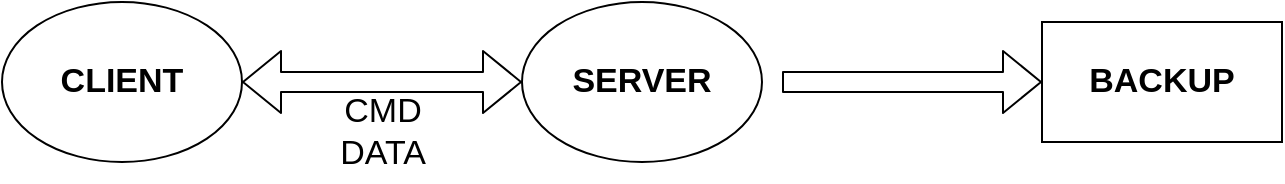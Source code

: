 <mxfile version="12.5.3" type="device"><diagram id="y89MrfWLMU9ORmujlVuL" name="Page-1"><mxGraphModel dx="866" dy="515" grid="1" gridSize="10" guides="1" tooltips="1" connect="1" arrows="1" fold="1" page="1" pageScale="1" pageWidth="827" pageHeight="1169" math="0" shadow="0"><root><mxCell id="0"/><mxCell id="1" parent="0"/><mxCell id="TcEiIGRqbE9srzs29XWU-2" value="CLIENT" style="ellipse;whiteSpace=wrap;html=1;fontStyle=1;fontSize=17;" vertex="1" parent="1"><mxGeometry x="60" y="40" width="120" height="80" as="geometry"/></mxCell><mxCell id="TcEiIGRqbE9srzs29XWU-3" value="SERVER" style="ellipse;whiteSpace=wrap;html=1;fontStyle=1;fontSize=17;" vertex="1" parent="1"><mxGeometry x="320" y="40" width="120" height="80" as="geometry"/></mxCell><mxCell id="TcEiIGRqbE9srzs29XWU-5" value="CMD&lt;br&gt;DATA" style="text;html=1;align=center;verticalAlign=middle;resizable=0;points=[];autosize=1;fontSize=17;" vertex="1" parent="1"><mxGeometry x="220" y="80" width="60" height="50" as="geometry"/></mxCell><mxCell id="TcEiIGRqbE9srzs29XWU-6" value="" style="shape=flexArrow;endArrow=classic;startArrow=classic;html=1;fontSize=17;exitX=1;exitY=0.5;exitDx=0;exitDy=0;entryX=0;entryY=0.5;entryDx=0;entryDy=0;" edge="1" parent="1" source="TcEiIGRqbE9srzs29XWU-2" target="TcEiIGRqbE9srzs29XWU-3"><mxGeometry width="50" height="50" relative="1" as="geometry"><mxPoint x="60" y="200" as="sourcePoint"/><mxPoint x="110" y="150" as="targetPoint"/></mxGeometry></mxCell><mxCell id="TcEiIGRqbE9srzs29XWU-8" value="" style="shape=flexArrow;endArrow=classic;html=1;fontSize=17;" edge="1" parent="1"><mxGeometry width="50" height="50" relative="1" as="geometry"><mxPoint x="450" y="80" as="sourcePoint"/><mxPoint x="580" y="80" as="targetPoint"/></mxGeometry></mxCell><mxCell id="TcEiIGRqbE9srzs29XWU-9" value="&lt;b&gt;BACKUP&lt;/b&gt;" style="rounded=0;whiteSpace=wrap;html=1;fontSize=17;" vertex="1" parent="1"><mxGeometry x="580" y="50" width="120" height="60" as="geometry"/></mxCell></root></mxGraphModel></diagram></mxfile>